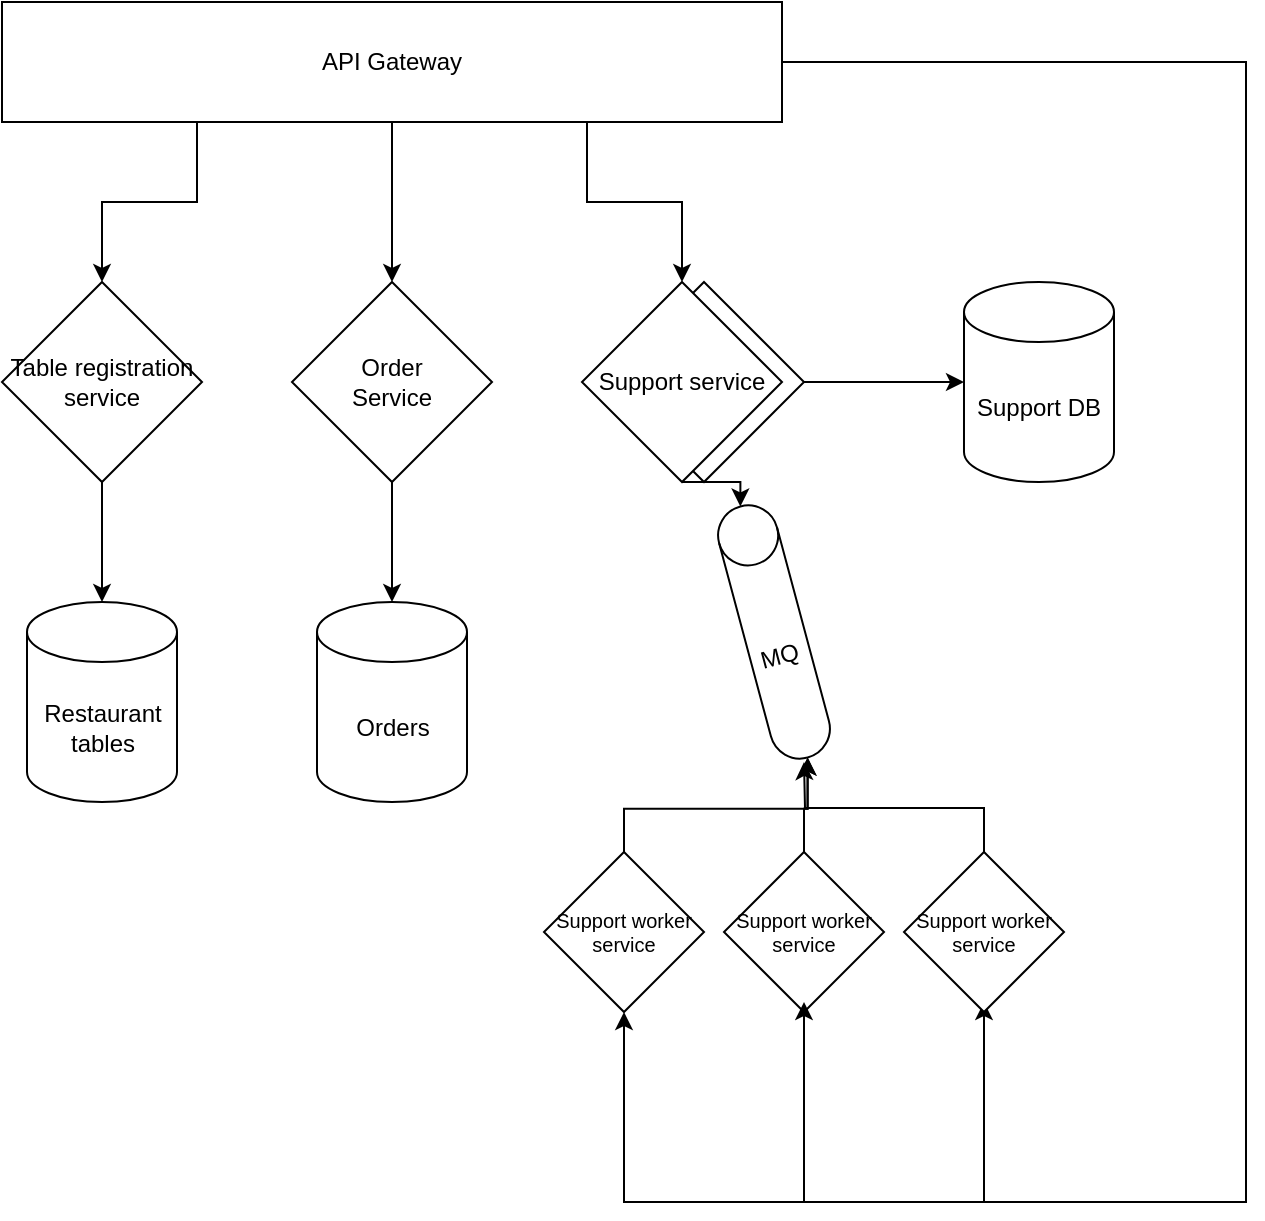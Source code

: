 <mxfile version="24.1.0" type="device">
  <diagram name="Сторінка-1" id="cLSi3HIfyAq2XHvGYqHU">
    <mxGraphModel dx="1295" dy="768" grid="1" gridSize="10" guides="1" tooltips="1" connect="1" arrows="1" fold="1" page="1" pageScale="1" pageWidth="827" pageHeight="1169" math="0" shadow="0">
      <root>
        <mxCell id="0" />
        <mxCell id="1" parent="0" />
        <mxCell id="LiGnv_Bo3DXdXMhf7sCL-3" style="edgeStyle=orthogonalEdgeStyle;rounded=0;orthogonalLoop=1;jettySize=auto;html=1;exitX=0.5;exitY=1;exitDx=0;exitDy=0;entryX=0.5;entryY=0;entryDx=0;entryDy=0;" parent="1" source="LiGnv_Bo3DXdXMhf7sCL-1" target="LiGnv_Bo3DXdXMhf7sCL-2" edge="1">
          <mxGeometry relative="1" as="geometry" />
        </mxCell>
        <mxCell id="LiGnv_Bo3DXdXMhf7sCL-7" style="edgeStyle=orthogonalEdgeStyle;rounded=0;orthogonalLoop=1;jettySize=auto;html=1;exitX=0.25;exitY=1;exitDx=0;exitDy=0;entryX=0.5;entryY=0;entryDx=0;entryDy=0;" parent="1" source="LiGnv_Bo3DXdXMhf7sCL-1" target="LiGnv_Bo3DXdXMhf7sCL-6" edge="1">
          <mxGeometry relative="1" as="geometry" />
        </mxCell>
        <mxCell id="LiGnv_Bo3DXdXMhf7sCL-9" style="edgeStyle=orthogonalEdgeStyle;rounded=0;orthogonalLoop=1;jettySize=auto;html=1;exitX=0.75;exitY=1;exitDx=0;exitDy=0;entryX=0.5;entryY=0;entryDx=0;entryDy=0;" parent="1" source="LiGnv_Bo3DXdXMhf7sCL-1" target="LiGnv_Bo3DXdXMhf7sCL-8" edge="1">
          <mxGeometry relative="1" as="geometry" />
        </mxCell>
        <mxCell id="LiGnv_Bo3DXdXMhf7sCL-23" style="edgeStyle=orthogonalEdgeStyle;rounded=0;orthogonalLoop=1;jettySize=auto;html=1;exitX=1;exitY=0.5;exitDx=0;exitDy=0;entryX=0.5;entryY=0.938;entryDx=0;entryDy=0;entryPerimeter=0;" parent="1" source="LiGnv_Bo3DXdXMhf7sCL-1" target="LiGnv_Bo3DXdXMhf7sCL-16" edge="1">
          <mxGeometry relative="1" as="geometry">
            <mxPoint x="710" y="630" as="targetPoint" />
            <Array as="points">
              <mxPoint x="841" y="150" />
              <mxPoint x="841" y="720" />
              <mxPoint x="710" y="720" />
            </Array>
          </mxGeometry>
        </mxCell>
        <mxCell id="LiGnv_Bo3DXdXMhf7sCL-1" value="API Gateway" style="rounded=0;whiteSpace=wrap;html=1;" parent="1" vertex="1">
          <mxGeometry x="219" y="120" width="390" height="60" as="geometry" />
        </mxCell>
        <mxCell id="LiGnv_Bo3DXdXMhf7sCL-2" value="Order&lt;div&gt;Service&lt;/div&gt;" style="rhombus;whiteSpace=wrap;html=1;" parent="1" vertex="1">
          <mxGeometry x="364" y="260" width="100" height="100" as="geometry" />
        </mxCell>
        <mxCell id="LiGnv_Bo3DXdXMhf7sCL-4" value="Orders" style="shape=cylinder3;whiteSpace=wrap;html=1;boundedLbl=1;backgroundOutline=1;size=15;" parent="1" vertex="1">
          <mxGeometry x="376.5" y="420" width="75" height="100" as="geometry" />
        </mxCell>
        <mxCell id="LiGnv_Bo3DXdXMhf7sCL-5" style="edgeStyle=orthogonalEdgeStyle;rounded=0;orthogonalLoop=1;jettySize=auto;html=1;exitX=0.5;exitY=1;exitDx=0;exitDy=0;entryX=0.5;entryY=0;entryDx=0;entryDy=0;entryPerimeter=0;" parent="1" source="LiGnv_Bo3DXdXMhf7sCL-2" target="LiGnv_Bo3DXdXMhf7sCL-4" edge="1">
          <mxGeometry relative="1" as="geometry" />
        </mxCell>
        <mxCell id="LiGnv_Bo3DXdXMhf7sCL-6" value="Table registration service" style="rhombus;whiteSpace=wrap;html=1;" parent="1" vertex="1">
          <mxGeometry x="219" y="260" width="100" height="100" as="geometry" />
        </mxCell>
        <mxCell id="LiGnv_Bo3DXdXMhf7sCL-10" value="Restaurant tables" style="shape=cylinder3;whiteSpace=wrap;html=1;boundedLbl=1;backgroundOutline=1;size=15;" parent="1" vertex="1">
          <mxGeometry x="231.5" y="420" width="75" height="100" as="geometry" />
        </mxCell>
        <mxCell id="LiGnv_Bo3DXdXMhf7sCL-11" style="edgeStyle=orthogonalEdgeStyle;rounded=0;orthogonalLoop=1;jettySize=auto;html=1;exitX=0.5;exitY=1;exitDx=0;exitDy=0;entryX=0.5;entryY=0;entryDx=0;entryDy=0;entryPerimeter=0;" parent="1" source="LiGnv_Bo3DXdXMhf7sCL-6" target="LiGnv_Bo3DXdXMhf7sCL-10" edge="1">
          <mxGeometry relative="1" as="geometry" />
        </mxCell>
        <mxCell id="LiGnv_Bo3DXdXMhf7sCL-12" value="&lt;div&gt;Support DB&lt;/div&gt;" style="shape=cylinder3;whiteSpace=wrap;html=1;boundedLbl=1;backgroundOutline=1;size=15;" parent="1" vertex="1">
          <mxGeometry x="700" y="260" width="75" height="100" as="geometry" />
        </mxCell>
        <mxCell id="LiGnv_Bo3DXdXMhf7sCL-13" style="edgeStyle=orthogonalEdgeStyle;rounded=0;orthogonalLoop=1;jettySize=auto;html=1;exitX=1;exitY=0.5;exitDx=0;exitDy=0;entryX=0;entryY=0.5;entryDx=0;entryDy=0;entryPerimeter=0;" parent="1" source="LiGnv_Bo3DXdXMhf7sCL-8" target="LiGnv_Bo3DXdXMhf7sCL-12" edge="1">
          <mxGeometry relative="1" as="geometry" />
        </mxCell>
        <mxCell id="LiGnv_Bo3DXdXMhf7sCL-14" value="MQ" style="shape=cylinder3;whiteSpace=wrap;html=1;boundedLbl=1;backgroundOutline=1;size=15;rotation=-15;" parent="1" vertex="1">
          <mxGeometry x="590" y="370" width="30" height="130" as="geometry" />
        </mxCell>
        <mxCell id="LiGnv_Bo3DXdXMhf7sCL-15" style="edgeStyle=orthogonalEdgeStyle;rounded=0;orthogonalLoop=1;jettySize=auto;html=1;exitX=0.5;exitY=1;exitDx=0;exitDy=0;entryX=0.5;entryY=0;entryDx=0;entryDy=0;entryPerimeter=0;" parent="1" source="LiGnv_Bo3DXdXMhf7sCL-8" target="LiGnv_Bo3DXdXMhf7sCL-14" edge="1">
          <mxGeometry relative="1" as="geometry" />
        </mxCell>
        <mxCell id="LiGnv_Bo3DXdXMhf7sCL-22" style="edgeStyle=orthogonalEdgeStyle;rounded=0;orthogonalLoop=1;jettySize=auto;html=1;exitX=0.5;exitY=0;exitDx=0;exitDy=0;" parent="1" source="LiGnv_Bo3DXdXMhf7sCL-16" edge="1">
          <mxGeometry relative="1" as="geometry">
            <mxPoint x="620" y="500" as="targetPoint" />
          </mxGeometry>
        </mxCell>
        <mxCell id="LiGnv_Bo3DXdXMhf7sCL-16" value="Support worker service" style="rhombus;whiteSpace=wrap;html=1;fontSize=10;" parent="1" vertex="1">
          <mxGeometry x="670" y="545" width="80" height="80" as="geometry" />
        </mxCell>
        <mxCell id="LiGnv_Bo3DXdXMhf7sCL-17" value="Support worker service" style="rhombus;whiteSpace=wrap;html=1;fontSize=10;" parent="1" vertex="1">
          <mxGeometry x="580" y="545" width="80" height="80" as="geometry" />
        </mxCell>
        <mxCell id="LiGnv_Bo3DXdXMhf7sCL-19" value="Support worker service" style="rhombus;whiteSpace=wrap;html=1;fontSize=10;" parent="1" vertex="1">
          <mxGeometry x="490" y="545" width="80" height="80" as="geometry" />
        </mxCell>
        <mxCell id="LiGnv_Bo3DXdXMhf7sCL-20" style="edgeStyle=orthogonalEdgeStyle;rounded=0;orthogonalLoop=1;jettySize=auto;html=1;exitX=0.5;exitY=0;exitDx=0;exitDy=0;entryX=0.5;entryY=1;entryDx=0;entryDy=0;entryPerimeter=0;" parent="1" source="LiGnv_Bo3DXdXMhf7sCL-19" target="LiGnv_Bo3DXdXMhf7sCL-14" edge="1">
          <mxGeometry relative="1" as="geometry" />
        </mxCell>
        <mxCell id="LiGnv_Bo3DXdXMhf7sCL-21" style="edgeStyle=orthogonalEdgeStyle;rounded=0;orthogonalLoop=1;jettySize=auto;html=1;exitX=0.5;exitY=0;exitDx=0;exitDy=0;entryX=0.5;entryY=1;entryDx=0;entryDy=0;entryPerimeter=0;" parent="1" source="LiGnv_Bo3DXdXMhf7sCL-17" target="LiGnv_Bo3DXdXMhf7sCL-14" edge="1">
          <mxGeometry relative="1" as="geometry" />
        </mxCell>
        <mxCell id="LiGnv_Bo3DXdXMhf7sCL-25" value="" style="endArrow=classic;html=1;rounded=0;entryX=0.5;entryY=0.938;entryDx=0;entryDy=0;entryPerimeter=0;" parent="1" target="LiGnv_Bo3DXdXMhf7sCL-17" edge="1">
          <mxGeometry width="50" height="50" relative="1" as="geometry">
            <mxPoint x="710" y="720" as="sourcePoint" />
            <mxPoint x="620" y="630" as="targetPoint" />
            <Array as="points">
              <mxPoint x="620" y="720" />
            </Array>
          </mxGeometry>
        </mxCell>
        <mxCell id="LiGnv_Bo3DXdXMhf7sCL-26" value="" style="endArrow=classic;html=1;rounded=0;entryX=0.5;entryY=1;entryDx=0;entryDy=0;" parent="1" target="LiGnv_Bo3DXdXMhf7sCL-19" edge="1">
          <mxGeometry width="50" height="50" relative="1" as="geometry">
            <mxPoint x="620" y="720" as="sourcePoint" />
            <mxPoint x="480" y="470" as="targetPoint" />
            <Array as="points">
              <mxPoint x="530" y="720" />
            </Array>
          </mxGeometry>
        </mxCell>
        <mxCell id="By4XPaQCue65XyyclIze-1" value="" style="rhombus;whiteSpace=wrap;html=1;" vertex="1" parent="1">
          <mxGeometry x="520" y="260" width="100" height="100" as="geometry" />
        </mxCell>
        <mxCell id="LiGnv_Bo3DXdXMhf7sCL-8" value="Support service" style="rhombus;whiteSpace=wrap;html=1;" parent="1" vertex="1">
          <mxGeometry x="509" y="260" width="100" height="100" as="geometry" />
        </mxCell>
      </root>
    </mxGraphModel>
  </diagram>
</mxfile>
